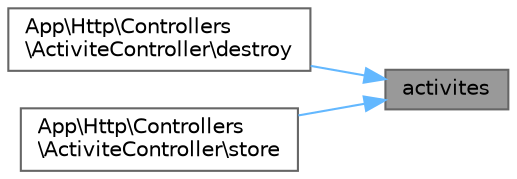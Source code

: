 digraph "activites"
{
 // LATEX_PDF_SIZE
  bgcolor="transparent";
  edge [fontname=Helvetica,fontsize=10,labelfontname=Helvetica,labelfontsize=10];
  node [fontname=Helvetica,fontsize=10,shape=box,height=0.2,width=0.4];
  rankdir="RL";
  Node1 [id="Node000001",label="activites",height=0.2,width=0.4,color="gray40", fillcolor="grey60", style="filled", fontcolor="black",tooltip=" "];
  Node1 -> Node2 [id="edge1_Node000001_Node000002",dir="back",color="steelblue1",style="solid",tooltip=" "];
  Node2 [id="Node000002",label="App\\Http\\Controllers\l\\ActiviteController\\destroy",height=0.2,width=0.4,color="grey40", fillcolor="white", style="filled",URL="$classApp_1_1Http_1_1Controllers_1_1ActiviteController.html#a4dd2020b0e9f2c9893136cdcede3c53f",tooltip=" "];
  Node1 -> Node3 [id="edge2_Node000001_Node000003",dir="back",color="steelblue1",style="solid",tooltip=" "];
  Node3 [id="Node000003",label="App\\Http\\Controllers\l\\ActiviteController\\store",height=0.2,width=0.4,color="grey40", fillcolor="white", style="filled",URL="$classApp_1_1Http_1_1Controllers_1_1ActiviteController.html#a44c6dacaefc845b60cd3d25dee705e78",tooltip=" "];
}

